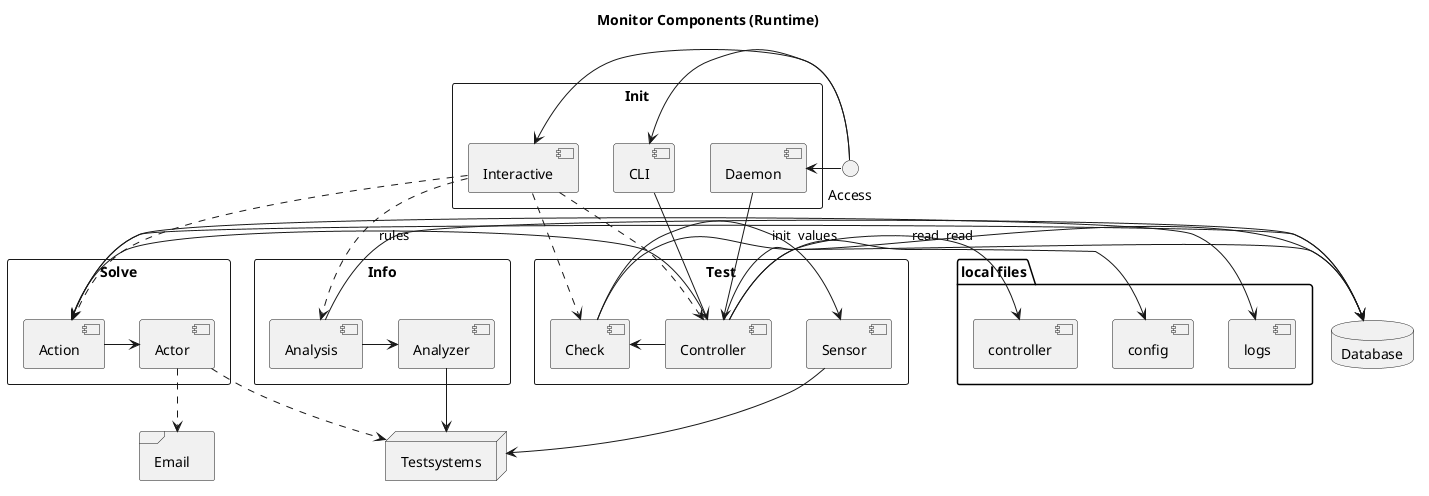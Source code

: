 @startuml
title Monitor Components (Runtime)

rectangle Init {
  [CLI]
  [Interactive]
  [Daemon]
}
rectangle Test {
  [CLI] -> [Controller]
  [Interactive] ..> [Controller]
  [Daemon] -> [Controller]
  [Controller] -> [Check]
  [Interactive] ..> [Check]
  [Check] -> [Sensor]
}
rectangle Solve {
  [Controller] -> [Action] : rules
  [Interactive] ..> [Action]
  [Action] -> [Actor]
}
rectangle Info {
  [Interactive] ..> [Analysis]
  [Analysis] -> [Analyzer]
}

folder "local files" {
  [config] as files_config
  [controller] as files_controller
  [logs] as files_logs
  [Action] -> [files_logs]
  [Controller] -> files_config : read
  [Controller] -> files_controller : read
}

interface Access
Access -> [CLI]
Access -> [Interactive]
Access -> [Daemon]

database Database
[Controller] -> [Database] : init
[Check] -> [Database] : values
[Action] -> [Database]
[Analysis] -> Database

node Testsystems
[Sensor] -> Testsystems
[Actor] ..> Testsystems
[Analyzer] -> Testsystems
frame Email
[Actor] ..> Email
@enduml
